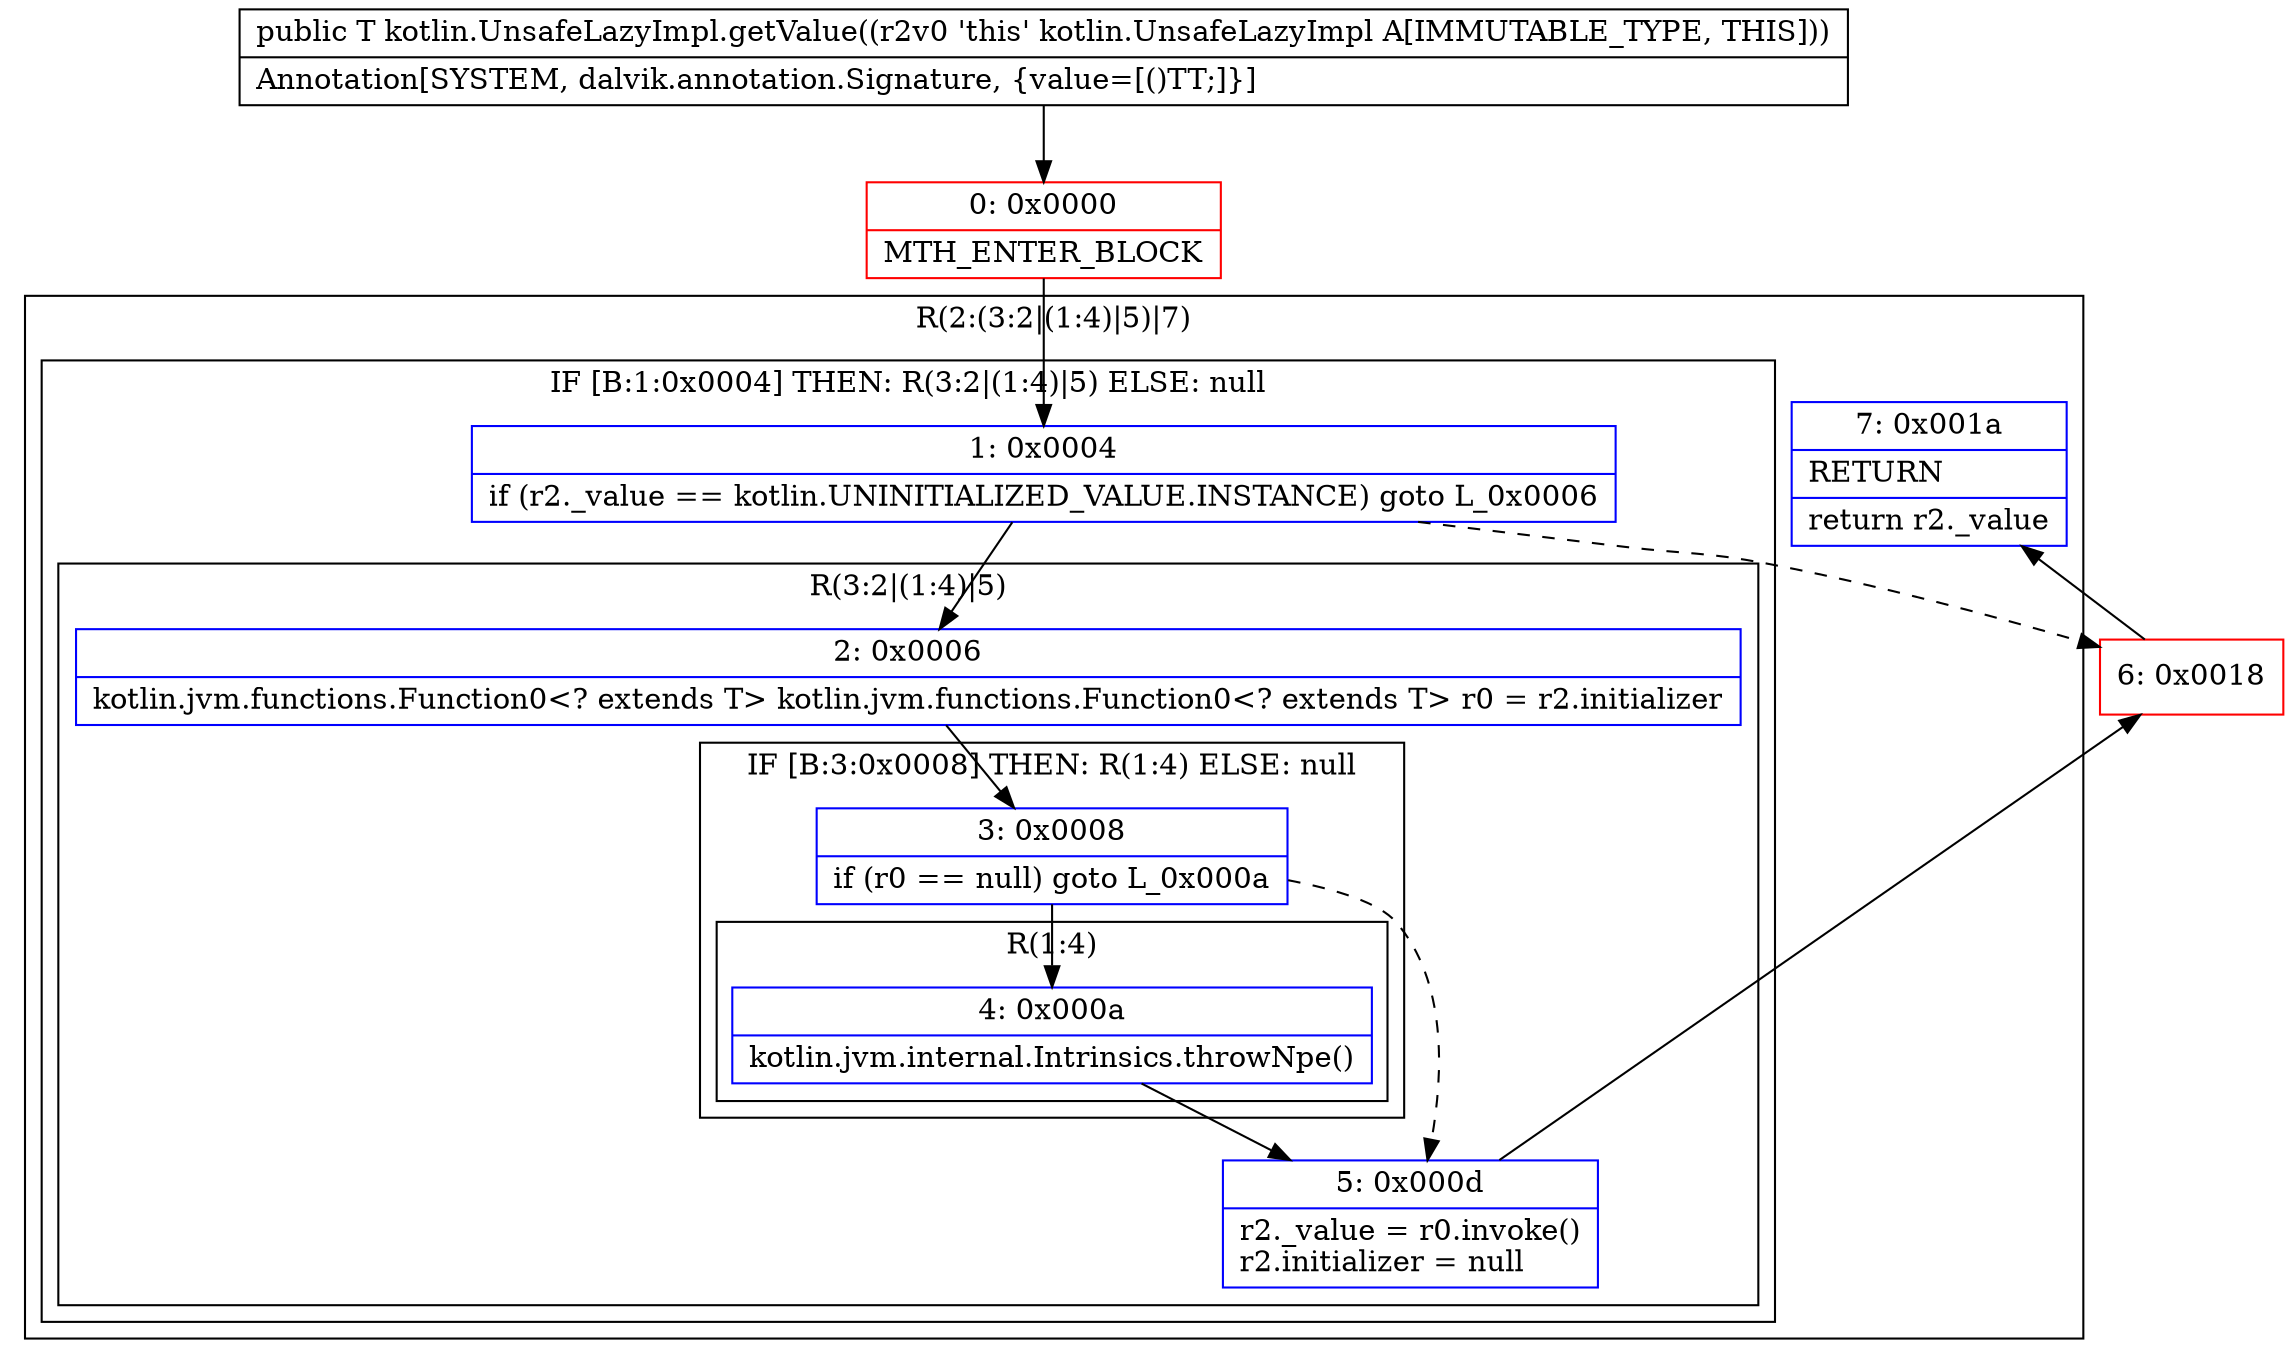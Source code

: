 digraph "CFG forkotlin.UnsafeLazyImpl.getValue()Ljava\/lang\/Object;" {
subgraph cluster_Region_1726112597 {
label = "R(2:(3:2|(1:4)|5)|7)";
node [shape=record,color=blue];
subgraph cluster_IfRegion_607097400 {
label = "IF [B:1:0x0004] THEN: R(3:2|(1:4)|5) ELSE: null";
node [shape=record,color=blue];
Node_1 [shape=record,label="{1\:\ 0x0004|if (r2._value == kotlin.UNINITIALIZED_VALUE.INSTANCE) goto L_0x0006\l}"];
subgraph cluster_Region_626254787 {
label = "R(3:2|(1:4)|5)";
node [shape=record,color=blue];
Node_2 [shape=record,label="{2\:\ 0x0006|kotlin.jvm.functions.Function0\<? extends T\> kotlin.jvm.functions.Function0\<? extends T\> r0 = r2.initializer\l}"];
subgraph cluster_IfRegion_806165904 {
label = "IF [B:3:0x0008] THEN: R(1:4) ELSE: null";
node [shape=record,color=blue];
Node_3 [shape=record,label="{3\:\ 0x0008|if (r0 == null) goto L_0x000a\l}"];
subgraph cluster_Region_1167295821 {
label = "R(1:4)";
node [shape=record,color=blue];
Node_4 [shape=record,label="{4\:\ 0x000a|kotlin.jvm.internal.Intrinsics.throwNpe()\l}"];
}
}
Node_5 [shape=record,label="{5\:\ 0x000d|r2._value = r0.invoke()\lr2.initializer = null\l}"];
}
}
Node_7 [shape=record,label="{7\:\ 0x001a|RETURN\l|return r2._value\l}"];
}
Node_0 [shape=record,color=red,label="{0\:\ 0x0000|MTH_ENTER_BLOCK\l}"];
Node_6 [shape=record,color=red,label="{6\:\ 0x0018}"];
MethodNode[shape=record,label="{public T kotlin.UnsafeLazyImpl.getValue((r2v0 'this' kotlin.UnsafeLazyImpl A[IMMUTABLE_TYPE, THIS]))  | Annotation[SYSTEM, dalvik.annotation.Signature, \{value=[()TT;]\}]\l}"];
MethodNode -> Node_0;
Node_1 -> Node_2;
Node_1 -> Node_6[style=dashed];
Node_2 -> Node_3;
Node_3 -> Node_4;
Node_3 -> Node_5[style=dashed];
Node_4 -> Node_5;
Node_5 -> Node_6;
Node_0 -> Node_1;
Node_6 -> Node_7;
}

